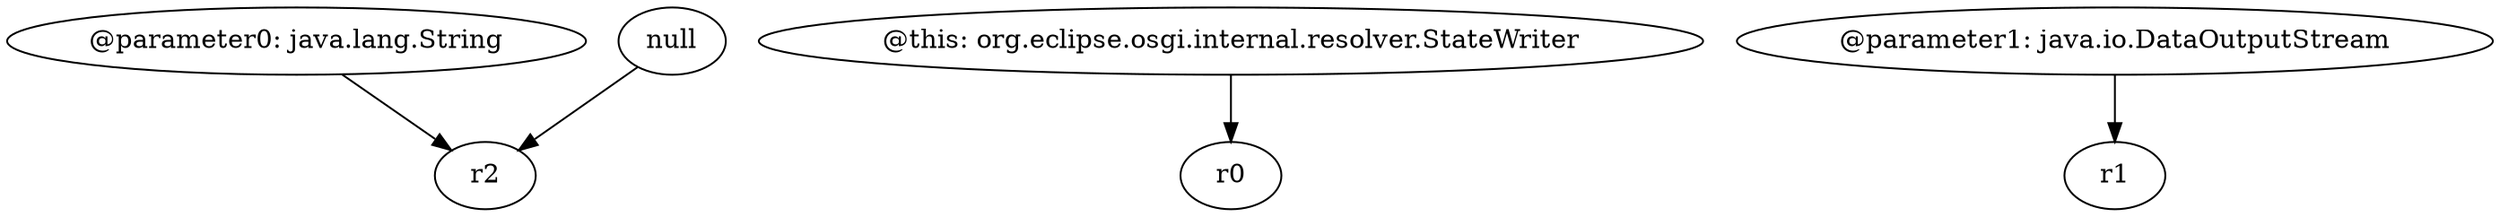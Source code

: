 digraph g {
0[label="@parameter0: java.lang.String"]
1[label="r2"]
0->1[label=""]
2[label="null"]
2->1[label=""]
3[label="@this: org.eclipse.osgi.internal.resolver.StateWriter"]
4[label="r0"]
3->4[label=""]
5[label="@parameter1: java.io.DataOutputStream"]
6[label="r1"]
5->6[label=""]
}